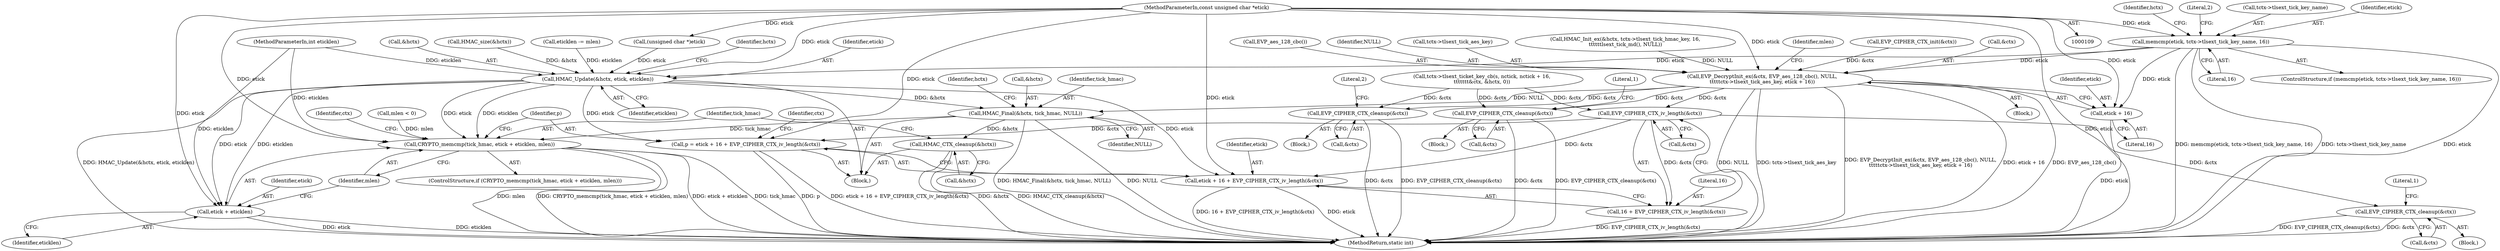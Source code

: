 digraph "0_openssl_7fd4ce6a997be5f5c9e744ac527725c2850de203@API" {
"1000195" [label="(Call,memcmp(etick, tctx->tlsext_tick_key_name, 16))"];
"1000111" [label="(MethodParameterIn,const unsigned char *etick)"];
"1000212" [label="(Call,EVP_DecryptInit_ex(&ctx, EVP_aes_128_cbc(), NULL,\n\t\t\t\ttctx->tlsext_tick_aes_key, etick + 16))"];
"1000233" [label="(Call,EVP_CIPHER_CTX_cleanup(&ctx))"];
"1000247" [label="(Call,HMAC_Final(&hctx, tick_hmac, NULL))"];
"1000252" [label="(Call,HMAC_CTX_cleanup(&hctx))"];
"1000256" [label="(Call,CRYPTO_memcmp(tick_hmac, etick + eticklen, mlen))"];
"1000263" [label="(Call,EVP_CIPHER_CTX_cleanup(&ctx))"];
"1000274" [label="(Call,EVP_CIPHER_CTX_iv_length(&ctx))"];
"1000268" [label="(Call,p = etick + 16 + EVP_CIPHER_CTX_iv_length(&ctx))"];
"1000270" [label="(Call,etick + 16 + EVP_CIPHER_CTX_iv_length(&ctx))"];
"1000272" [label="(Call,16 + EVP_CIPHER_CTX_iv_length(&ctx))"];
"1000278" [label="(Call,EVP_CIPHER_CTX_cleanup(&ctx))"];
"1000220" [label="(Call,etick + 16)"];
"1000242" [label="(Call,HMAC_Update(&hctx, etick, eticklen))"];
"1000258" [label="(Call,etick + eticklen)"];
"1000268" [label="(Call,p = etick + 16 + EVP_CIPHER_CTX_iv_length(&ctx))"];
"1000270" [label="(Call,etick + 16 + EVP_CIPHER_CTX_iv_length(&ctx))"];
"1000256" [label="(Call,CRYPTO_memcmp(tick_hmac, etick + eticklen, mlen))"];
"1000249" [label="(Identifier,hctx)"];
"1000283" [label="(Literal,1)"];
"1000203" [label="(Call,HMAC_Init_ex(&hctx, tctx->tlsext_tick_hmac_key, 16,\n\t\t\t\t\ttlsext_tick_md(), NULL))"];
"1000242" [label="(Call,HMAC_Update(&hctx, etick, eticklen))"];
"1000277" [label="(Block,)"];
"1000232" [label="(Block,)"];
"1000193" [label="(Block,)"];
"1000278" [label="(Call,EVP_CIPHER_CTX_cleanup(&ctx))"];
"1000212" [label="(Call,EVP_DecryptInit_ex(&ctx, EVP_aes_128_cbc(), NULL,\n\t\t\t\ttctx->tlsext_tick_aes_key, etick + 16))"];
"1000224" [label="(Identifier,mlen)"];
"1000161" [label="(Call,tctx->tlsext_ticket_key_cb(s, nctick, nctick + 16,\n\t\t\t\t\t\t\t&ctx, &hctx, 0))"];
"1000222" [label="(Literal,16)"];
"1000265" [label="(Identifier,ctx)"];
"1000233" [label="(Call,EVP_CIPHER_CTX_cleanup(&ctx))"];
"1000257" [label="(Identifier,tick_hmac)"];
"1000258" [label="(Call,etick + eticklen)"];
"1000234" [label="(Call,&ctx)"];
"1000221" [label="(Identifier,etick)"];
"1000155" [label="(Call,(unsigned char *)etick)"];
"1000197" [label="(Call,tctx->tlsext_tick_key_name)"];
"1000247" [label="(Call,HMAC_Final(&hctx, tick_hmac, NULL))"];
"1000248" [label="(Call,&hctx)"];
"1000269" [label="(Identifier,p)"];
"1000250" [label="(Identifier,tick_hmac)"];
"1000144" [label="(Call,EVP_CIPHER_CTX_init(&ctx))"];
"1000271" [label="(Identifier,etick)"];
"1000245" [label="(Identifier,etick)"];
"1000275" [label="(Call,&ctx)"];
"1000273" [label="(Literal,16)"];
"1000261" [label="(Identifier,mlen)"];
"1000116" [label="(Block,)"];
"1000243" [label="(Call,&hctx)"];
"1000194" [label="(ControlStructure,if (memcmp(etick, tctx->tlsext_tick_key_name, 16)))"];
"1000253" [label="(Call,&hctx)"];
"1000359" [label="(MethodReturn,static int)"];
"1000111" [label="(MethodParameterIn,const unsigned char *etick)"];
"1000252" [label="(Call,HMAC_CTX_cleanup(&hctx))"];
"1000195" [label="(Call,memcmp(etick, tctx->tlsext_tick_key_name, 16))"];
"1000255" [label="(ControlStructure,if (CRYPTO_memcmp(tick_hmac, etick + eticklen, mlen)))"];
"1000196" [label="(Identifier,etick)"];
"1000220" [label="(Call,etick + 16)"];
"1000263" [label="(Call,EVP_CIPHER_CTX_cleanup(&ctx))"];
"1000229" [label="(Call,mlen < 0)"];
"1000225" [label="(Call,HMAC_size(&hctx))"];
"1000254" [label="(Identifier,hctx)"];
"1000259" [label="(Identifier,etick)"];
"1000112" [label="(MethodParameterIn,int eticklen)"];
"1000267" [label="(Literal,2)"];
"1000274" [label="(Call,EVP_CIPHER_CTX_iv_length(&ctx))"];
"1000238" [label="(Literal,1)"];
"1000213" [label="(Call,&ctx)"];
"1000215" [label="(Call,EVP_aes_128_cbc())"];
"1000251" [label="(Identifier,NULL)"];
"1000246" [label="(Identifier,eticklen)"];
"1000216" [label="(Identifier,NULL)"];
"1000205" [label="(Identifier,hctx)"];
"1000264" [label="(Call,&ctx)"];
"1000272" [label="(Call,16 + EVP_CIPHER_CTX_iv_length(&ctx))"];
"1000280" [label="(Identifier,ctx)"];
"1000202" [label="(Literal,2)"];
"1000279" [label="(Call,&ctx)"];
"1000239" [label="(Call,eticklen -= mlen)"];
"1000260" [label="(Identifier,eticklen)"];
"1000200" [label="(Literal,16)"];
"1000262" [label="(Block,)"];
"1000217" [label="(Call,tctx->tlsext_tick_aes_key)"];
"1000195" -> "1000194"  [label="AST: "];
"1000195" -> "1000200"  [label="CFG: "];
"1000196" -> "1000195"  [label="AST: "];
"1000197" -> "1000195"  [label="AST: "];
"1000200" -> "1000195"  [label="AST: "];
"1000202" -> "1000195"  [label="CFG: "];
"1000205" -> "1000195"  [label="CFG: "];
"1000195" -> "1000359"  [label="DDG: memcmp(etick, tctx->tlsext_tick_key_name, 16)"];
"1000195" -> "1000359"  [label="DDG: tctx->tlsext_tick_key_name"];
"1000195" -> "1000359"  [label="DDG: etick"];
"1000111" -> "1000195"  [label="DDG: etick"];
"1000195" -> "1000212"  [label="DDG: etick"];
"1000195" -> "1000220"  [label="DDG: etick"];
"1000195" -> "1000242"  [label="DDG: etick"];
"1000111" -> "1000109"  [label="AST: "];
"1000111" -> "1000359"  [label="DDG: etick"];
"1000111" -> "1000155"  [label="DDG: etick"];
"1000111" -> "1000212"  [label="DDG: etick"];
"1000111" -> "1000220"  [label="DDG: etick"];
"1000111" -> "1000242"  [label="DDG: etick"];
"1000111" -> "1000256"  [label="DDG: etick"];
"1000111" -> "1000258"  [label="DDG: etick"];
"1000111" -> "1000268"  [label="DDG: etick"];
"1000111" -> "1000270"  [label="DDG: etick"];
"1000212" -> "1000193"  [label="AST: "];
"1000212" -> "1000220"  [label="CFG: "];
"1000213" -> "1000212"  [label="AST: "];
"1000215" -> "1000212"  [label="AST: "];
"1000216" -> "1000212"  [label="AST: "];
"1000217" -> "1000212"  [label="AST: "];
"1000220" -> "1000212"  [label="AST: "];
"1000224" -> "1000212"  [label="CFG: "];
"1000212" -> "1000359"  [label="DDG: NULL"];
"1000212" -> "1000359"  [label="DDG: tctx->tlsext_tick_aes_key"];
"1000212" -> "1000359"  [label="DDG: EVP_DecryptInit_ex(&ctx, EVP_aes_128_cbc(), NULL,\n\t\t\t\ttctx->tlsext_tick_aes_key, etick + 16)"];
"1000212" -> "1000359"  [label="DDG: etick + 16"];
"1000212" -> "1000359"  [label="DDG: EVP_aes_128_cbc()"];
"1000144" -> "1000212"  [label="DDG: &ctx"];
"1000203" -> "1000212"  [label="DDG: NULL"];
"1000212" -> "1000233"  [label="DDG: &ctx"];
"1000212" -> "1000247"  [label="DDG: NULL"];
"1000212" -> "1000263"  [label="DDG: &ctx"];
"1000212" -> "1000274"  [label="DDG: &ctx"];
"1000233" -> "1000232"  [label="AST: "];
"1000233" -> "1000234"  [label="CFG: "];
"1000234" -> "1000233"  [label="AST: "];
"1000238" -> "1000233"  [label="CFG: "];
"1000233" -> "1000359"  [label="DDG: EVP_CIPHER_CTX_cleanup(&ctx)"];
"1000233" -> "1000359"  [label="DDG: &ctx"];
"1000161" -> "1000233"  [label="DDG: &ctx"];
"1000247" -> "1000116"  [label="AST: "];
"1000247" -> "1000251"  [label="CFG: "];
"1000248" -> "1000247"  [label="AST: "];
"1000250" -> "1000247"  [label="AST: "];
"1000251" -> "1000247"  [label="AST: "];
"1000254" -> "1000247"  [label="CFG: "];
"1000247" -> "1000359"  [label="DDG: NULL"];
"1000247" -> "1000359"  [label="DDG: HMAC_Final(&hctx, tick_hmac, NULL)"];
"1000242" -> "1000247"  [label="DDG: &hctx"];
"1000247" -> "1000252"  [label="DDG: &hctx"];
"1000247" -> "1000256"  [label="DDG: tick_hmac"];
"1000252" -> "1000116"  [label="AST: "];
"1000252" -> "1000253"  [label="CFG: "];
"1000253" -> "1000252"  [label="AST: "];
"1000257" -> "1000252"  [label="CFG: "];
"1000252" -> "1000359"  [label="DDG: &hctx"];
"1000252" -> "1000359"  [label="DDG: HMAC_CTX_cleanup(&hctx)"];
"1000256" -> "1000255"  [label="AST: "];
"1000256" -> "1000261"  [label="CFG: "];
"1000257" -> "1000256"  [label="AST: "];
"1000258" -> "1000256"  [label="AST: "];
"1000261" -> "1000256"  [label="AST: "];
"1000265" -> "1000256"  [label="CFG: "];
"1000269" -> "1000256"  [label="CFG: "];
"1000256" -> "1000359"  [label="DDG: etick + eticklen"];
"1000256" -> "1000359"  [label="DDG: tick_hmac"];
"1000256" -> "1000359"  [label="DDG: mlen"];
"1000256" -> "1000359"  [label="DDG: CRYPTO_memcmp(tick_hmac, etick + eticklen, mlen)"];
"1000242" -> "1000256"  [label="DDG: etick"];
"1000242" -> "1000256"  [label="DDG: eticklen"];
"1000112" -> "1000256"  [label="DDG: eticklen"];
"1000229" -> "1000256"  [label="DDG: mlen"];
"1000263" -> "1000262"  [label="AST: "];
"1000263" -> "1000264"  [label="CFG: "];
"1000264" -> "1000263"  [label="AST: "];
"1000267" -> "1000263"  [label="CFG: "];
"1000263" -> "1000359"  [label="DDG: EVP_CIPHER_CTX_cleanup(&ctx)"];
"1000263" -> "1000359"  [label="DDG: &ctx"];
"1000161" -> "1000263"  [label="DDG: &ctx"];
"1000274" -> "1000272"  [label="AST: "];
"1000274" -> "1000275"  [label="CFG: "];
"1000275" -> "1000274"  [label="AST: "];
"1000272" -> "1000274"  [label="CFG: "];
"1000274" -> "1000268"  [label="DDG: &ctx"];
"1000274" -> "1000270"  [label="DDG: &ctx"];
"1000274" -> "1000272"  [label="DDG: &ctx"];
"1000161" -> "1000274"  [label="DDG: &ctx"];
"1000274" -> "1000278"  [label="DDG: &ctx"];
"1000268" -> "1000116"  [label="AST: "];
"1000268" -> "1000270"  [label="CFG: "];
"1000269" -> "1000268"  [label="AST: "];
"1000270" -> "1000268"  [label="AST: "];
"1000280" -> "1000268"  [label="CFG: "];
"1000268" -> "1000359"  [label="DDG: p"];
"1000268" -> "1000359"  [label="DDG: etick + 16 + EVP_CIPHER_CTX_iv_length(&ctx)"];
"1000242" -> "1000268"  [label="DDG: etick"];
"1000270" -> "1000272"  [label="CFG: "];
"1000271" -> "1000270"  [label="AST: "];
"1000272" -> "1000270"  [label="AST: "];
"1000270" -> "1000359"  [label="DDG: 16 + EVP_CIPHER_CTX_iv_length(&ctx)"];
"1000270" -> "1000359"  [label="DDG: etick"];
"1000242" -> "1000270"  [label="DDG: etick"];
"1000273" -> "1000272"  [label="AST: "];
"1000272" -> "1000359"  [label="DDG: EVP_CIPHER_CTX_iv_length(&ctx)"];
"1000278" -> "1000277"  [label="AST: "];
"1000278" -> "1000279"  [label="CFG: "];
"1000279" -> "1000278"  [label="AST: "];
"1000283" -> "1000278"  [label="CFG: "];
"1000278" -> "1000359"  [label="DDG: EVP_CIPHER_CTX_cleanup(&ctx)"];
"1000278" -> "1000359"  [label="DDG: &ctx"];
"1000220" -> "1000222"  [label="CFG: "];
"1000221" -> "1000220"  [label="AST: "];
"1000222" -> "1000220"  [label="AST: "];
"1000220" -> "1000359"  [label="DDG: etick"];
"1000242" -> "1000116"  [label="AST: "];
"1000242" -> "1000246"  [label="CFG: "];
"1000243" -> "1000242"  [label="AST: "];
"1000245" -> "1000242"  [label="AST: "];
"1000246" -> "1000242"  [label="AST: "];
"1000249" -> "1000242"  [label="CFG: "];
"1000242" -> "1000359"  [label="DDG: HMAC_Update(&hctx, etick, eticklen)"];
"1000225" -> "1000242"  [label="DDG: &hctx"];
"1000155" -> "1000242"  [label="DDG: etick"];
"1000239" -> "1000242"  [label="DDG: eticklen"];
"1000112" -> "1000242"  [label="DDG: eticklen"];
"1000242" -> "1000258"  [label="DDG: etick"];
"1000242" -> "1000258"  [label="DDG: eticklen"];
"1000258" -> "1000260"  [label="CFG: "];
"1000259" -> "1000258"  [label="AST: "];
"1000260" -> "1000258"  [label="AST: "];
"1000261" -> "1000258"  [label="CFG: "];
"1000258" -> "1000359"  [label="DDG: etick"];
"1000258" -> "1000359"  [label="DDG: eticklen"];
"1000112" -> "1000258"  [label="DDG: eticklen"];
}
